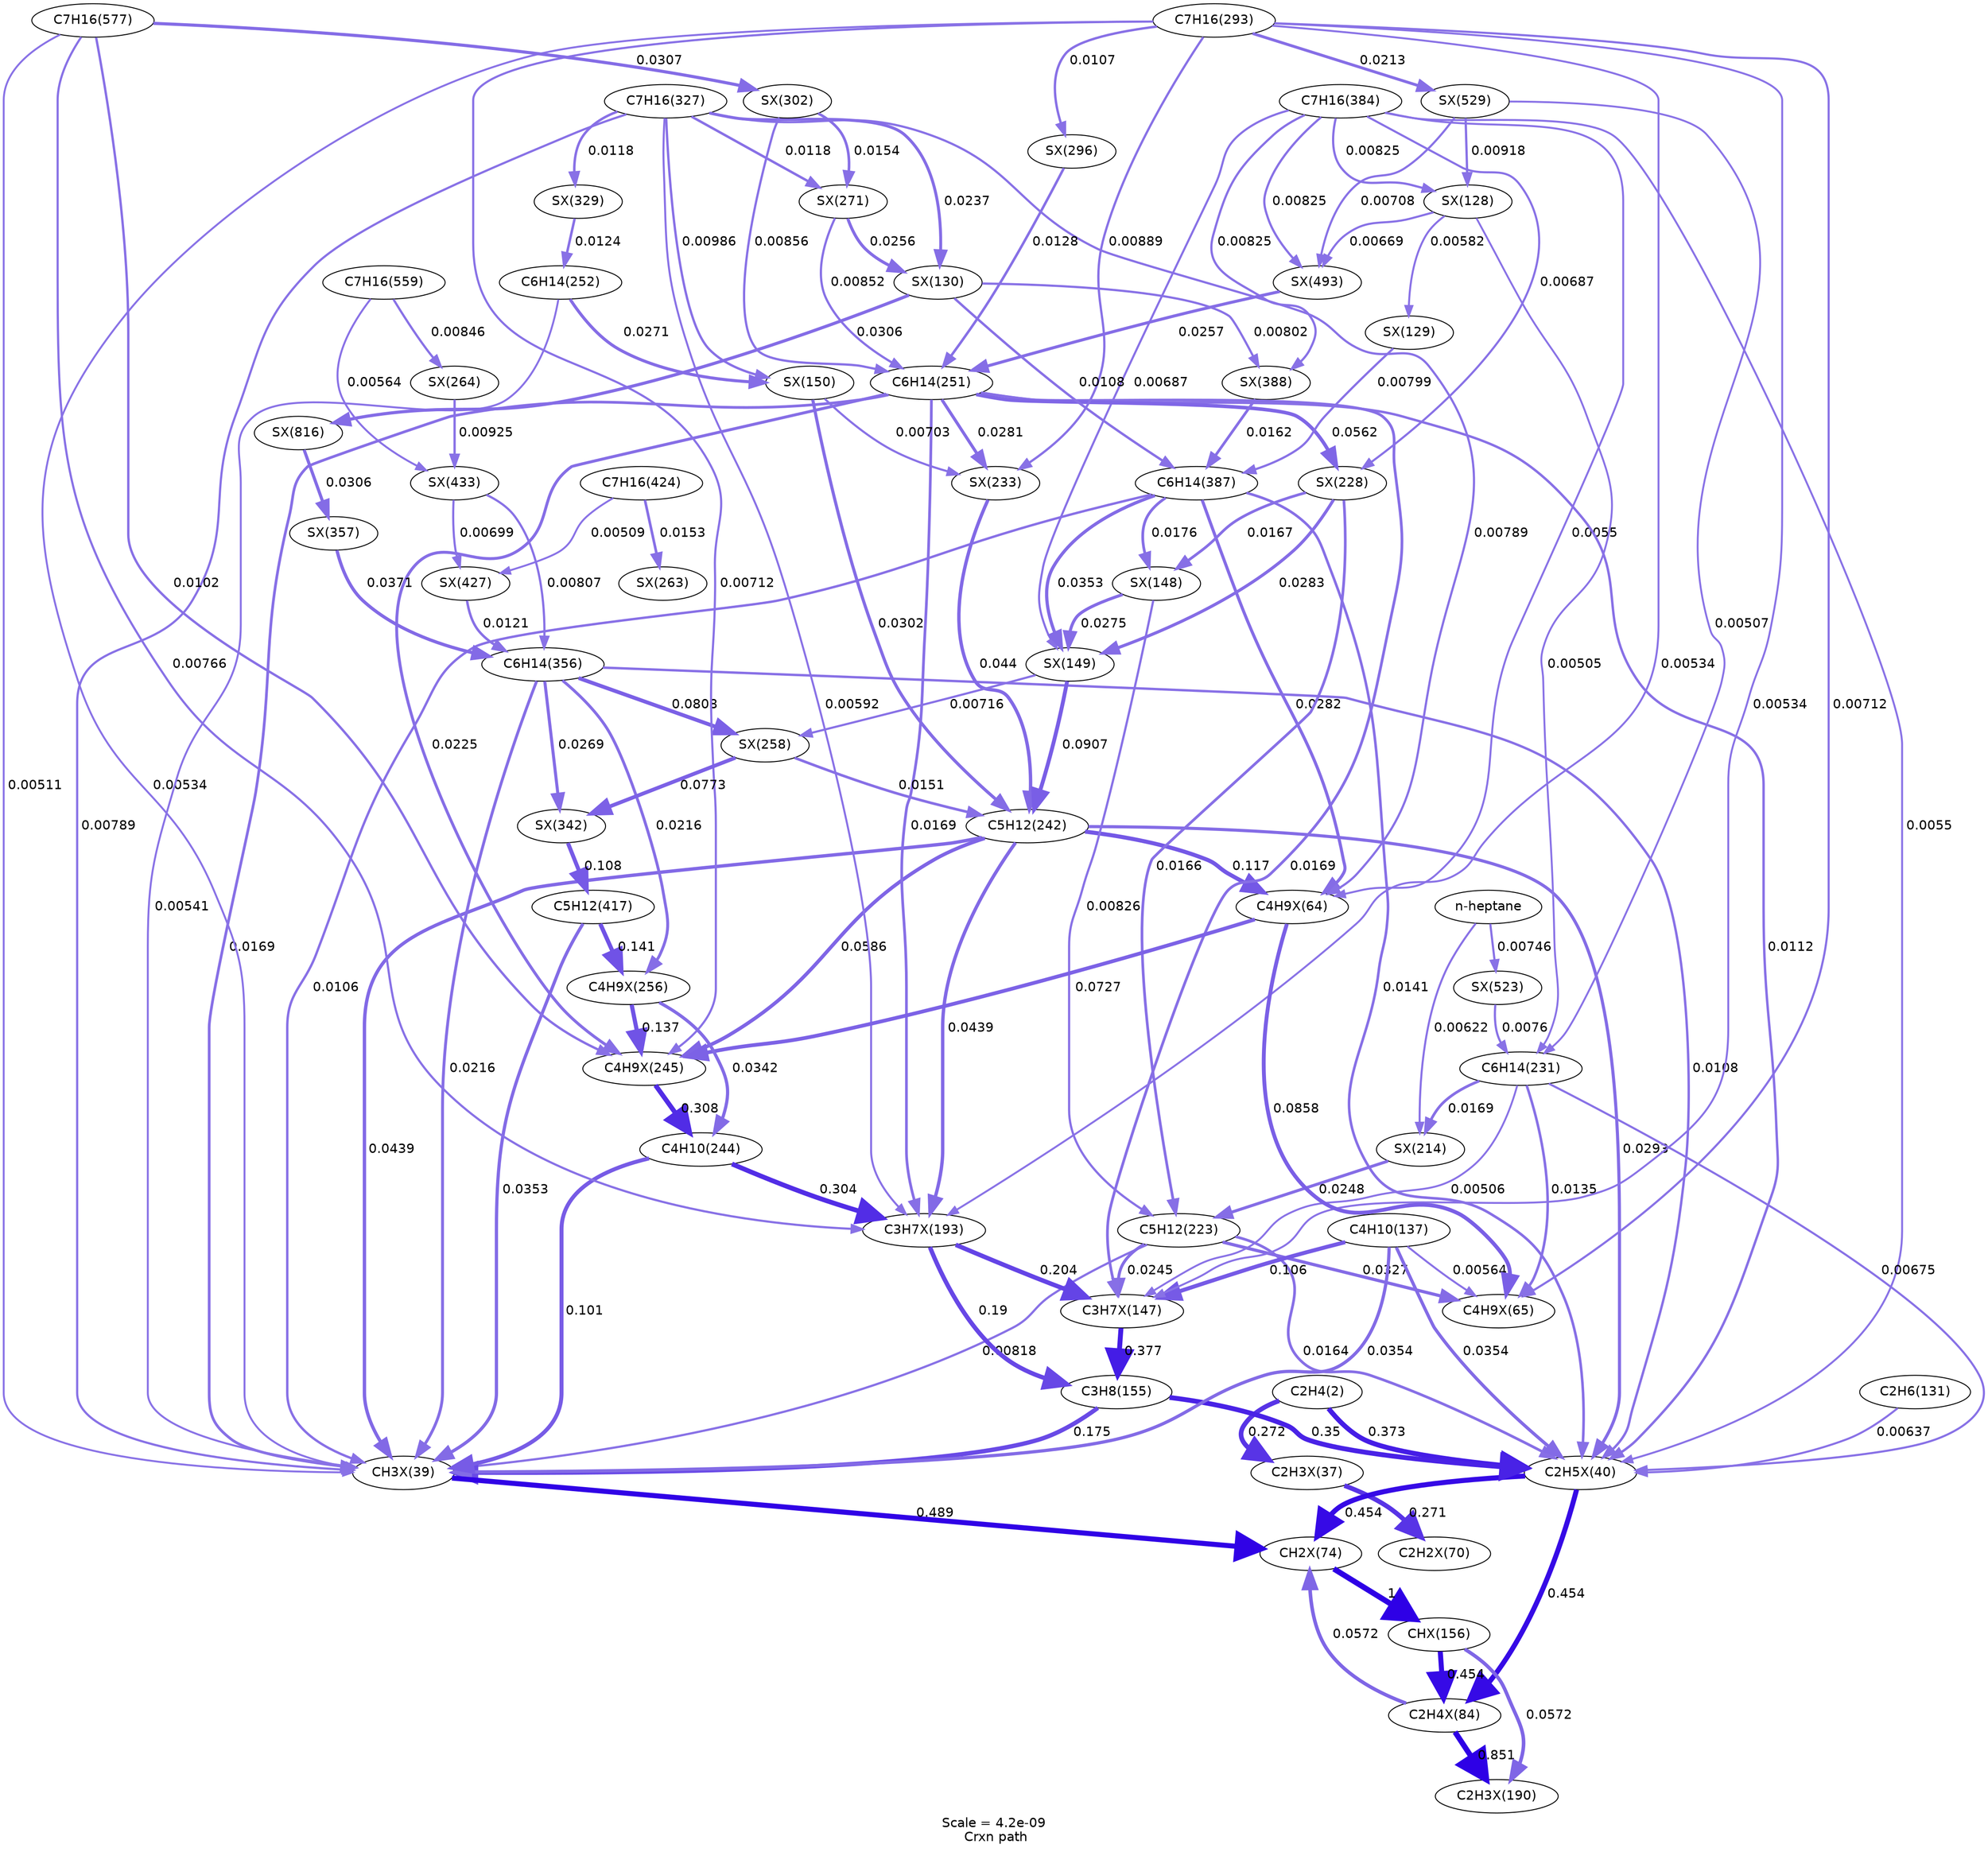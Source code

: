 digraph reaction_paths {
center=1;
s5 -> s31[fontname="Helvetica", style="setlinewidth(5.02)", arrowsize=2.51, color="0.7, 0.772, 0.9"
, label=" 0.272"];
s5 -> s33[fontname="Helvetica", style="setlinewidth(5.26)", arrowsize=2.63, color="0.7, 0.873, 0.9"
, label=" 0.373"];
s31 -> s40[fontname="Helvetica", style="setlinewidth(5.02)", arrowsize=2.51, color="0.7, 0.771, 0.9"
, label=" 0.271"];
s9 -> s33[fontname="Helvetica", style="setlinewidth(2.18)", arrowsize=1.09, color="0.7, 0.506, 0.9"
, label=" 0.00637"];
s33 -> s41[fontname="Helvetica", style="setlinewidth(5.4)", arrowsize=2.7, color="0.7, 0.954, 0.9"
, label=" 0.454"];
s33 -> s42[fontname="Helvetica", style="setlinewidth(5.4)", arrowsize=2.7, color="0.7, 0.954, 0.9"
, label=" 0.454"];
s14 -> s33[fontname="Helvetica", style="setlinewidth(3.33)", arrowsize=1.67, color="0.7, 0.529, 0.9"
, label=" 0.0293"];
s12 -> s33[fontname="Helvetica", style="setlinewidth(2.89)", arrowsize=1.45, color="0.7, 0.516, 0.9"
, label=" 0.0164"];
s11 -> s33[fontname="Helvetica", style="setlinewidth(5.21)", arrowsize=2.6, color="0.7, 0.85, 0.9"
, label=" 0.35"];
s10 -> s33[fontname="Helvetica", style="setlinewidth(3.48)", arrowsize=1.74, color="0.7, 0.535, 0.9"
, label=" 0.0354"];
s22 -> s33[fontname="Helvetica", style="setlinewidth(2.07)", arrowsize=1.04, color="0.7, 0.505, 0.9"
, label=" 0.0055"];
s16 -> s33[fontname="Helvetica", style="setlinewidth(2.61)", arrowsize=1.31, color="0.7, 0.511, 0.9"
, label=" 0.0112"];
s21 -> s33[fontname="Helvetica", style="setlinewidth(2.58)", arrowsize=1.29, color="0.7, 0.511, 0.9"
, label=" 0.0108"];
s23 -> s33[fontname="Helvetica", style="setlinewidth(2.78)", arrowsize=1.39, color="0.7, 0.514, 0.9"
, label=" 0.0141"];
s13 -> s33[fontname="Helvetica", style="setlinewidth(2.23)", arrowsize=1.11, color="0.7, 0.507, 0.9"
, label=" 0.00675"];
s32 -> s41[fontname="Helvetica", style="setlinewidth(5.46)", arrowsize=2.73, color="0.7, 0.989, 0.9"
, label=" 0.489"];
s14 -> s32[fontname="Helvetica", style="setlinewidth(3.64)", arrowsize=1.82, color="0.7, 0.544, 0.9"
, label=" 0.0439"];
s24 -> s32[fontname="Helvetica", style="setlinewidth(3.48)", arrowsize=1.74, color="0.7, 0.535, 0.9"
, label=" 0.0353"];
s12 -> s32[fontname="Helvetica", style="setlinewidth(2.37)", arrowsize=1.19, color="0.7, 0.508, 0.9"
, label=" 0.00818"];
s11 -> s32[fontname="Helvetica", style="setlinewidth(4.68)", arrowsize=2.34, color="0.7, 0.675, 0.9"
, label=" 0.175"];
s10 -> s32[fontname="Helvetica", style="setlinewidth(3.48)", arrowsize=1.74, color="0.7, 0.535, 0.9"
, label=" 0.0354"];
s15 -> s32[fontname="Helvetica", style="setlinewidth(4.27)", arrowsize=2.14, color="0.7, 0.601, 0.9"
, label=" 0.101"];
s18 -> s32[fontname="Helvetica", style="setlinewidth(2.05)", arrowsize=1.02, color="0.7, 0.505, 0.9"
, label=" 0.00534"];
s19 -> s32[fontname="Helvetica", style="setlinewidth(2.34)", arrowsize=1.17, color="0.7, 0.508, 0.9"
, label=" 0.00789"];
s28 -> s32[fontname="Helvetica", style="setlinewidth(2.02)", arrowsize=1.01, color="0.7, 0.505, 0.9"
, label=" 0.00511"];
s16 -> s32[fontname="Helvetica", style="setlinewidth(2.92)", arrowsize=1.46, color="0.7, 0.517, 0.9"
, label=" 0.0169"];
s21 -> s32[fontname="Helvetica", style="setlinewidth(3.1)", arrowsize=1.55, color="0.7, 0.522, 0.9"
, label=" 0.0216"];
s23 -> s32[fontname="Helvetica", style="setlinewidth(2.57)", arrowsize=1.28, color="0.7, 0.511, 0.9"
, label=" 0.0106"];
s17 -> s32[fontname="Helvetica", style="setlinewidth(2.06)", arrowsize=1.03, color="0.7, 0.505, 0.9"
, label=" 0.00541"];
s41 -> s52[fontname="Helvetica", style="setlinewidth(6)", arrowsize=3, color="0.7, 1.5, 0.9"
, label=" 1"];
s42 -> s41[fontname="Helvetica", style="setlinewidth(3.84)", arrowsize=1.92, color="0.7, 0.557, 0.9"
, label=" 0.0572"];
s52 -> s42[fontname="Helvetica", style="setlinewidth(5.4)", arrowsize=2.7, color="0.7, 0.954, 0.9"
, label=" 0.454"];
s52 -> s56[fontname="Helvetica", style="setlinewidth(3.84)", arrowsize=1.92, color="0.7, 0.557, 0.9"
, label=" 0.0572"];
s42 -> s56[fontname="Helvetica", style="setlinewidth(5.88)", arrowsize=2.94, color="0.7, 1.35, 0.9"
, label=" 0.851"];
s57 -> s48[fontname="Helvetica", style="setlinewidth(4.8)", arrowsize=2.4, color="0.7, 0.704, 0.9"
, label=" 0.204"];
s12 -> s48[fontname="Helvetica", style="setlinewidth(3.2)", arrowsize=1.6, color="0.7, 0.525, 0.9"
, label=" 0.0245"];
s48 -> s11[fontname="Helvetica", style="setlinewidth(5.26)", arrowsize=2.63, color="0.7, 0.877, 0.9"
, label=" 0.377"];
s10 -> s48[fontname="Helvetica", style="setlinewidth(4.31)", arrowsize=2.15, color="0.7, 0.606, 0.9"
, label=" 0.106"];
s18 -> s48[fontname="Helvetica", style="setlinewidth(2.05)", arrowsize=1.02, color="0.7, 0.505, 0.9"
, label=" 0.00534"];
s16 -> s48[fontname="Helvetica", style="setlinewidth(2.92)", arrowsize=1.46, color="0.7, 0.517, 0.9"
, label=" 0.0169"];
s13 -> s48[fontname="Helvetica", style="setlinewidth(2.01)", arrowsize=1, color="0.7, 0.505, 0.9"
, label=" 0.00506"];
s14 -> s57[fontname="Helvetica", style="setlinewidth(3.64)", arrowsize=1.82, color="0.7, 0.544, 0.9"
, label=" 0.0439"];
s57 -> s11[fontname="Helvetica", style="setlinewidth(4.74)", arrowsize=2.37, color="0.7, 0.69, 0.9"
, label=" 0.19"];
s15 -> s57[fontname="Helvetica", style="setlinewidth(5.1)", arrowsize=2.55, color="0.7, 0.804, 0.9"
, label=" 0.304"];
s18 -> s57[fontname="Helvetica", style="setlinewidth(2.05)", arrowsize=1.02, color="0.7, 0.505, 0.9"
, label=" 0.00534"];
s19 -> s57[fontname="Helvetica", style="setlinewidth(2.13)", arrowsize=1.06, color="0.7, 0.506, 0.9"
, label=" 0.00592"];
s28 -> s57[fontname="Helvetica", style="setlinewidth(2.32)", arrowsize=1.16, color="0.7, 0.508, 0.9"
, label=" 0.00766"];
s16 -> s57[fontname="Helvetica", style="setlinewidth(2.92)", arrowsize=1.46, color="0.7, 0.517, 0.9"
, label=" 0.0169"];
s51 -> s69[fontname="Helvetica", style="setlinewidth(2.26)", arrowsize=1.13, color="0.7, 0.507, 0.9"
, label=" 0.00703"];
s69 -> s14[fontname="Helvetica", style="setlinewidth(3.64)", arrowsize=1.82, color="0.7, 0.544, 0.9"
, label=" 0.044"];
s18 -> s69[fontname="Helvetica", style="setlinewidth(2.43)", arrowsize=1.22, color="0.7, 0.509, 0.9"
, label=" 0.00889"];
s16 -> s69[fontname="Helvetica", style="setlinewidth(3.3)", arrowsize=1.65, color="0.7, 0.528, 0.9"
, label=" 0.0281"];
s51 -> s14[fontname="Helvetica", style="setlinewidth(3.36)", arrowsize=1.68, color="0.7, 0.53, 0.9"
, label=" 0.0302"];
s19 -> s51[fontname="Helvetica", style="setlinewidth(2.51)", arrowsize=1.26, color="0.7, 0.51, 0.9"
, label=" 0.00986"];
s17 -> s51[fontname="Helvetica", style="setlinewidth(3.27)", arrowsize=1.64, color="0.7, 0.527, 0.9"
, label=" 0.0271"];
s50 -> s78[fontname="Helvetica", style="setlinewidth(2.27)", arrowsize=1.14, color="0.7, 0.507, 0.9"
, label=" 0.00716"];
s78 -> s107[fontname="Helvetica", style="setlinewidth(4.07)", arrowsize=2.03, color="0.7, 0.577, 0.9"
, label=" 0.0773"];
s78 -> s14[fontname="Helvetica", style="setlinewidth(2.84)", arrowsize=1.42, color="0.7, 0.515, 0.9"
, label=" 0.0151"];
s21 -> s78[fontname="Helvetica", style="setlinewidth(4.1)", arrowsize=2.05, color="0.7, 0.581, 0.9"
, label=" 0.0808"];
s49 -> s50[fontname="Helvetica", style="setlinewidth(3.29)", arrowsize=1.64, color="0.7, 0.528, 0.9"
, label=" 0.0275"];
s66 -> s50[fontname="Helvetica", style="setlinewidth(3.31)", arrowsize=1.65, color="0.7, 0.528, 0.9"
, label=" 0.0283"];
s50 -> s14[fontname="Helvetica", style="setlinewidth(4.19)", arrowsize=2.09, color="0.7, 0.591, 0.9"
, label=" 0.0907"];
s22 -> s50[fontname="Helvetica", style="setlinewidth(2.24)", arrowsize=1.12, color="0.7, 0.507, 0.9"
, label=" 0.00687"];
s23 -> s50[fontname="Helvetica", style="setlinewidth(3.47)", arrowsize=1.74, color="0.7, 0.535, 0.9"
, label=" 0.0353"];
s107 -> s24[fontname="Helvetica", style="setlinewidth(4.32)", arrowsize=2.16, color="0.7, 0.608, 0.9"
, label=" 0.108"];
s21 -> s107[fontname="Helvetica", style="setlinewidth(3.27)", arrowsize=1.64, color="0.7, 0.527, 0.9"
, label=" 0.0269"];
s66 -> s49[fontname="Helvetica", style="setlinewidth(2.91)", arrowsize=1.46, color="0.7, 0.517, 0.9"
, label=" 0.0167"];
s49 -> s12[fontname="Helvetica", style="setlinewidth(2.38)", arrowsize=1.19, color="0.7, 0.508, 0.9"
, label=" 0.00826"];
s23 -> s49[fontname="Helvetica", style="setlinewidth(2.95)", arrowsize=1.48, color="0.7, 0.518, 0.9"
, label=" 0.0176"];
s66 -> s12[fontname="Helvetica", style="setlinewidth(2.9)", arrowsize=1.45, color="0.7, 0.517, 0.9"
, label=" 0.0166"];
s22 -> s66[fontname="Helvetica", style="setlinewidth(2.24)", arrowsize=1.12, color="0.7, 0.507, 0.9"
, label=" 0.00687"];
s16 -> s66[fontname="Helvetica", style="setlinewidth(3.83)", arrowsize=1.91, color="0.7, 0.556, 0.9"
, label=" 0.0562"];
s0 -> s61[fontname="Helvetica", style="setlinewidth(2.16)", arrowsize=1.08, color="0.7, 0.506, 0.9"
, label=" 0.00622"];
s61 -> s12[fontname="Helvetica", style="setlinewidth(3.21)", arrowsize=1.61, color="0.7, 0.525, 0.9"
, label=" 0.0248"];
s13 -> s61[fontname="Helvetica", style="setlinewidth(2.92)", arrowsize=1.46, color="0.7, 0.517, 0.9"
, label=" 0.0169"];
s0 -> s157[fontname="Helvetica", style="setlinewidth(2.3)", arrowsize=1.15, color="0.7, 0.507, 0.9"
, label=" 0.00746"];
s14 -> s73[fontname="Helvetica", style="setlinewidth(3.86)", arrowsize=1.93, color="0.7, 0.559, 0.9"
, label=" 0.0586"];
s14 -> s38[fontname="Helvetica", style="setlinewidth(4.38)", arrowsize=2.19, color="0.7, 0.617, 0.9"
, label=" 0.117"];
s24 -> s77[fontname="Helvetica", style="setlinewidth(4.52)", arrowsize=2.26, color="0.7, 0.641, 0.9"
, label=" 0.141"];
s12 -> s39[fontname="Helvetica", style="setlinewidth(3.42)", arrowsize=1.71, color="0.7, 0.533, 0.9"
, label=" 0.0327"];
s77 -> s73[fontname="Helvetica", style="setlinewidth(4.5)", arrowsize=2.25, color="0.7, 0.637, 0.9"
, label=" 0.137"];
s77 -> s15[fontname="Helvetica", style="setlinewidth(3.45)", arrowsize=1.73, color="0.7, 0.534, 0.9"
, label=" 0.0342"];
s21 -> s77[fontname="Helvetica", style="setlinewidth(3.1)", arrowsize=1.55, color="0.7, 0.522, 0.9"
, label=" 0.0216"];
s38 -> s73[fontname="Helvetica", style="setlinewidth(4.02)", arrowsize=2.01, color="0.7, 0.573, 0.9"
, label=" 0.0727"];
s73 -> s15[fontname="Helvetica", style="setlinewidth(5.11)", arrowsize=2.56, color="0.7, 0.808, 0.9"
, label=" 0.308"];
s18 -> s73[fontname="Helvetica", style="setlinewidth(2.27)", arrowsize=1.13, color="0.7, 0.507, 0.9"
, label=" 0.00712"];
s28 -> s73[fontname="Helvetica", style="setlinewidth(2.54)", arrowsize=1.27, color="0.7, 0.51, 0.9"
, label=" 0.0102"];
s16 -> s73[fontname="Helvetica", style="setlinewidth(3.14)", arrowsize=1.57, color="0.7, 0.522, 0.9"
, label=" 0.0225"];
s38 -> s39[fontname="Helvetica", style="setlinewidth(4.15)", arrowsize=2.07, color="0.7, 0.586, 0.9"
, label=" 0.0858"];
s22 -> s38[fontname="Helvetica", style="setlinewidth(2.07)", arrowsize=1.04, color="0.7, 0.505, 0.9"
, label=" 0.0055"];
s19 -> s38[fontname="Helvetica", style="setlinewidth(2.34)", arrowsize=1.17, color="0.7, 0.508, 0.9"
, label=" 0.00789"];
s23 -> s38[fontname="Helvetica", style="setlinewidth(3.31)", arrowsize=1.65, color="0.7, 0.528, 0.9"
, label=" 0.0282"];
s10 -> s39[fontname="Helvetica", style="setlinewidth(2.09)", arrowsize=1.05, color="0.7, 0.506, 0.9"
, label=" 0.00564"];
s18 -> s39[fontname="Helvetica", style="setlinewidth(2.27)", arrowsize=1.13, color="0.7, 0.507, 0.9"
, label=" 0.00712"];
s13 -> s39[fontname="Helvetica", style="setlinewidth(2.75)", arrowsize=1.37, color="0.7, 0.513, 0.9"
, label=" 0.0135"];
s18 -> s89[fontname="Helvetica", style="setlinewidth(2.57)", arrowsize=1.29, color="0.7, 0.511, 0.9"
, label=" 0.0107"];
s18 -> s159[fontname="Helvetica", style="setlinewidth(3.1)", arrowsize=1.55, color="0.7, 0.521, 0.9"
, label=" 0.0213"];
s22 -> s117[fontname="Helvetica", style="setlinewidth(2.38)", arrowsize=1.19, color="0.7, 0.508, 0.9"
, label=" 0.00825"];
s22 -> s151[fontname="Helvetica", style="setlinewidth(2.38)", arrowsize=1.19, color="0.7, 0.508, 0.9"
, label=" 0.00825"];
s22 -> s45[fontname="Helvetica", style="setlinewidth(2.38)", arrowsize=1.19, color="0.7, 0.508, 0.9"
, label=" 0.00825"];
s19 -> s81[fontname="Helvetica", style="setlinewidth(2.65)", arrowsize=1.33, color="0.7, 0.512, 0.9"
, label=" 0.0118"];
s19 -> s103[fontname="Helvetica", style="setlinewidth(2.65)", arrowsize=1.33, color="0.7, 0.512, 0.9"
, label=" 0.0118"];
s19 -> s47[fontname="Helvetica", style="setlinewidth(3.17)", arrowsize=1.59, color="0.7, 0.524, 0.9"
, label=" 0.0237"];
s25 -> s79[fontname="Helvetica", style="setlinewidth(2.84)", arrowsize=1.42, color="0.7, 0.515, 0.9"
, label=" 0.0153"];
s25 -> s132[fontname="Helvetica", style="setlinewidth(2.01)", arrowsize=1.01, color="0.7, 0.505, 0.9"
, label=" 0.00509"];
s28 -> s91[fontname="Helvetica", style="setlinewidth(3.37)", arrowsize=1.68, color="0.7, 0.531, 0.9"
, label=" 0.0307"];
s27 -> s80[fontname="Helvetica", style="setlinewidth(2.4)", arrowsize=1.2, color="0.7, 0.508, 0.9"
, label=" 0.00846"];
s27 -> s134[fontname="Helvetica", style="setlinewidth(2.09)", arrowsize=1.05, color="0.7, 0.506, 0.9"
, label=" 0.00564"];
s91 -> s81[fontname="Helvetica", style="setlinewidth(2.85)", arrowsize=1.42, color="0.7, 0.515, 0.9"
, label=" 0.0154"];
s91 -> s16[fontname="Helvetica", style="setlinewidth(2.41)", arrowsize=1.2, color="0.7, 0.509, 0.9"
, label=" 0.00856"];
s89 -> s16[fontname="Helvetica", style="setlinewidth(2.71)", arrowsize=1.36, color="0.7, 0.513, 0.9"
, label=" 0.0128"];
s81 -> s47[fontname="Helvetica", style="setlinewidth(3.23)", arrowsize=1.62, color="0.7, 0.526, 0.9"
, label=" 0.0256"];
s81 -> s16[fontname="Helvetica", style="setlinewidth(2.4)", arrowsize=1.2, color="0.7, 0.509, 0.9"
, label=" 0.00852"];
s103 -> s17[fontname="Helvetica", style="setlinewidth(2.69)", arrowsize=1.34, color="0.7, 0.512, 0.9"
, label=" 0.0124"];
s47 -> s117[fontname="Helvetica", style="setlinewidth(2.36)", arrowsize=1.18, color="0.7, 0.508, 0.9"
, label=" 0.00802"];
s47 -> s179[fontname="Helvetica", style="setlinewidth(3.37)", arrowsize=1.68, color="0.7, 0.531, 0.9"
, label=" 0.0306"];
s47 -> s23[fontname="Helvetica", style="setlinewidth(2.58)", arrowsize=1.29, color="0.7, 0.511, 0.9"
, label=" 0.0108"];
s117 -> s23[fontname="Helvetica", style="setlinewidth(2.89)", arrowsize=1.44, color="0.7, 0.516, 0.9"
, label=" 0.0162"];
s179 -> s109[fontname="Helvetica", style="setlinewidth(3.37)", arrowsize=1.68, color="0.7, 0.531, 0.9"
, label=" 0.0306"];
s45 -> s46[fontname="Helvetica", style="setlinewidth(2.11)", arrowsize=1.06, color="0.7, 0.506, 0.9"
, label=" 0.00582"];
s46 -> s23[fontname="Helvetica", style="setlinewidth(2.35)", arrowsize=1.18, color="0.7, 0.508, 0.9"
, label=" 0.00799"];
s109 -> s21[fontname="Helvetica", style="setlinewidth(3.51)", arrowsize=1.76, color="0.7, 0.537, 0.9"
, label=" 0.0371"];
s45 -> s151[fontname="Helvetica", style="setlinewidth(2.22)", arrowsize=1.11, color="0.7, 0.507, 0.9"
, label=" 0.00669"];
s159 -> s151[fontname="Helvetica", style="setlinewidth(2.26)", arrowsize=1.13, color="0.7, 0.507, 0.9"
, label=" 0.00708"];
s151 -> s16[fontname="Helvetica", style="setlinewidth(3.23)", arrowsize=1.62, color="0.7, 0.526, 0.9"
, label=" 0.0257"];
s159 -> s45[fontname="Helvetica", style="setlinewidth(2.46)", arrowsize=1.23, color="0.7, 0.509, 0.9"
, label=" 0.00918"];
s45 -> s13[fontname="Helvetica", style="setlinewidth(2.01)", arrowsize=1, color="0.7, 0.505, 0.9"
, label=" 0.00505"];
s159 -> s13[fontname="Helvetica", style="setlinewidth(2.01)", arrowsize=1.01, color="0.7, 0.505, 0.9"
, label=" 0.00507"];
s157 -> s13[fontname="Helvetica", style="setlinewidth(2.32)", arrowsize=1.16, color="0.7, 0.508, 0.9"
, label=" 0.0076"];
s80 -> s134[fontname="Helvetica", style="setlinewidth(2.46)", arrowsize=1.23, color="0.7, 0.509, 0.9"
, label=" 0.00925"];
s134 -> s132[fontname="Helvetica", style="setlinewidth(2.25)", arrowsize=1.13, color="0.7, 0.507, 0.9"
, label=" 0.00699"];
s134 -> s21[fontname="Helvetica", style="setlinewidth(2.36)", arrowsize=1.18, color="0.7, 0.508, 0.9"
, label=" 0.00807"];
s132 -> s21[fontname="Helvetica", style="setlinewidth(2.67)", arrowsize=1.33, color="0.7, 0.512, 0.9"
, label=" 0.0121"];
s0 [ fontname="Helvetica", label="n-heptane"];
s5 [ fontname="Helvetica", label="C2H4(2)"];
s9 [ fontname="Helvetica", label="C2H6(131)"];
s10 [ fontname="Helvetica", label="C4H10(137)"];
s11 [ fontname="Helvetica", label="C3H8(155)"];
s12 [ fontname="Helvetica", label="C5H12(223)"];
s13 [ fontname="Helvetica", label="C6H14(231)"];
s14 [ fontname="Helvetica", label="C5H12(242)"];
s15 [ fontname="Helvetica", label="C4H10(244)"];
s16 [ fontname="Helvetica", label="C6H14(251)"];
s17 [ fontname="Helvetica", label="C6H14(252)"];
s18 [ fontname="Helvetica", label="C7H16(293)"];
s19 [ fontname="Helvetica", label="C7H16(327)"];
s21 [ fontname="Helvetica", label="C6H14(356)"];
s22 [ fontname="Helvetica", label="C7H16(384)"];
s23 [ fontname="Helvetica", label="C6H14(387)"];
s24 [ fontname="Helvetica", label="C5H12(417)"];
s25 [ fontname="Helvetica", label="C7H16(424)"];
s27 [ fontname="Helvetica", label="C7H16(559)"];
s28 [ fontname="Helvetica", label="C7H16(577)"];
s31 [ fontname="Helvetica", label="C2H3X(37)"];
s32 [ fontname="Helvetica", label="CH3X(39)"];
s33 [ fontname="Helvetica", label="C2H5X(40)"];
s38 [ fontname="Helvetica", label="C4H9X(64)"];
s39 [ fontname="Helvetica", label="C4H9X(65)"];
s40 [ fontname="Helvetica", label="C2H2X(70)"];
s41 [ fontname="Helvetica", label="CH2X(74)"];
s42 [ fontname="Helvetica", label="C2H4X(84)"];
s45 [ fontname="Helvetica", label="SX(128)"];
s46 [ fontname="Helvetica", label="SX(129)"];
s47 [ fontname="Helvetica", label="SX(130)"];
s48 [ fontname="Helvetica", label="C3H7X(147)"];
s49 [ fontname="Helvetica", label="SX(148)"];
s50 [ fontname="Helvetica", label="SX(149)"];
s51 [ fontname="Helvetica", label="SX(150)"];
s52 [ fontname="Helvetica", label="CHX(156)"];
s56 [ fontname="Helvetica", label="C2H3X(190)"];
s57 [ fontname="Helvetica", label="C3H7X(193)"];
s61 [ fontname="Helvetica", label="SX(214)"];
s66 [ fontname="Helvetica", label="SX(228)"];
s69 [ fontname="Helvetica", label="SX(233)"];
s73 [ fontname="Helvetica", label="C4H9X(245)"];
s77 [ fontname="Helvetica", label="C4H9X(256)"];
s78 [ fontname="Helvetica", label="SX(258)"];
s79 [ fontname="Helvetica", label="SX(263)"];
s80 [ fontname="Helvetica", label="SX(264)"];
s81 [ fontname="Helvetica", label="SX(271)"];
s89 [ fontname="Helvetica", label="SX(296)"];
s91 [ fontname="Helvetica", label="SX(302)"];
s103 [ fontname="Helvetica", label="SX(329)"];
s107 [ fontname="Helvetica", label="SX(342)"];
s109 [ fontname="Helvetica", label="SX(357)"];
s117 [ fontname="Helvetica", label="SX(388)"];
s132 [ fontname="Helvetica", label="SX(427)"];
s134 [ fontname="Helvetica", label="SX(433)"];
s151 [ fontname="Helvetica", label="SX(493)"];
s157 [ fontname="Helvetica", label="SX(523)"];
s159 [ fontname="Helvetica", label="SX(529)"];
s179 [ fontname="Helvetica", label="SX(816)"];
 label = "Scale = 4.2e-09\l Crxn path";
 fontname = "Helvetica";
}
